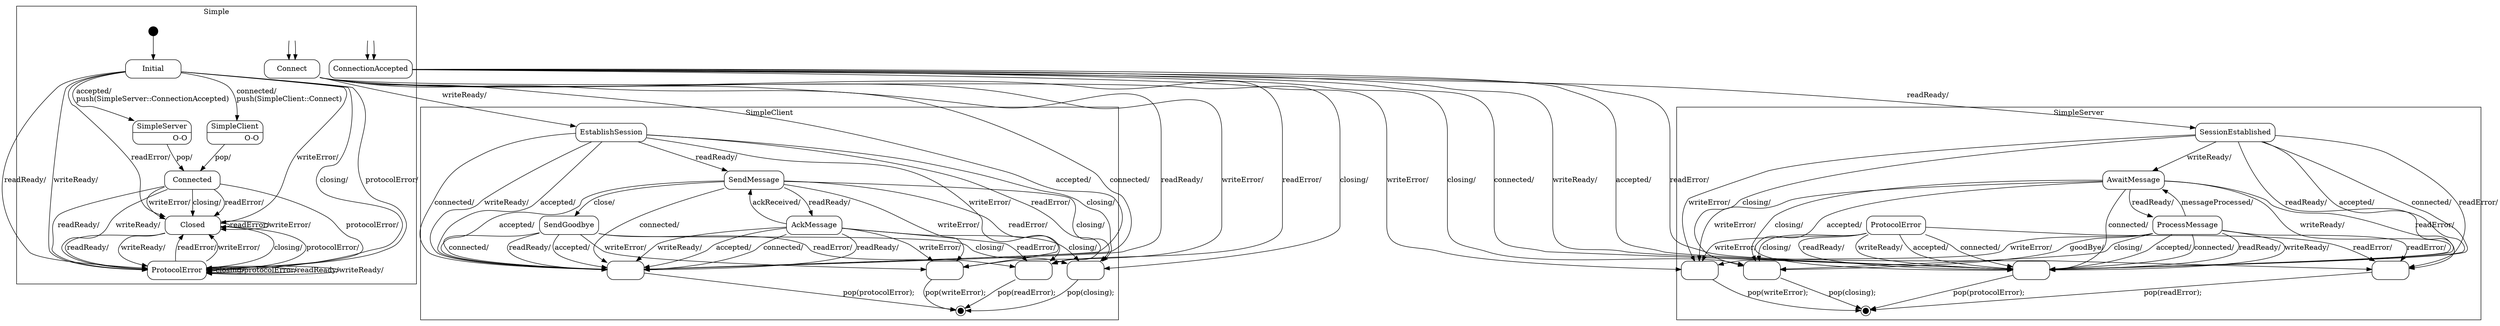 digraph SimpleProtocol {

    node
        [shape=Mrecord width=1.5];

    subgraph cluster_Simple {

        label="Simple";

        //
        // States (Nodes)
        //

        "Simple::Initial"
            [label="{Initial}"];

        "Simple::Connected"
            [label="{Connected}"];

        "Simple::Closed"
            [label="{Closed}"];

        "Simple::ProtocolError"
            [label="{ProtocolError}"];

        "Simple::Connected::SimpleClient"
            [label="{SimpleClient|O-O\r}"]

        "Simple::Connected::SimpleServer"
            [label="{SimpleServer|O-O\r}"]

        "%start"
            [label="" shape=circle style=filled fillcolor=black width=0.25];

        "push(SimpleClient::Connect)"
            [label="" shape=plaintext];

        "push(SimpleServer::ConnectionAccepted)"
            [label="" shape=plaintext];

        //
        // Transitions (Edges)
        //

        "Simple::Initial" -> "Simple::Connected::SimpleServer"
            [label="accepted/\lpush(SimpleServer::ConnectionAccepted)\l"];

        "Simple::Initial" -> "Simple::Connected::SimpleClient"
            [label="connected/\lpush(SimpleClient::Connect)\l"];

        "Simple::Initial" -> "Simple::ProtocolError"
            [label="closing/\l"];

        "Simple::Initial" -> "Simple::ProtocolError"
            [label="protocolError/\l"];

        "Simple::Initial" -> "Simple::Closed"
            [label="readError/\l"];

        "Simple::Initial" -> "Simple::Closed"
            [label="writeError/\l"];

        "Simple::Initial" -> "Simple::ProtocolError"
            [label="readReady/\l"];

        "Simple::Initial" -> "Simple::ProtocolError"
            [label="writeReady/\l"];

        "Simple::Connected" -> "Simple::Closed"
            [label="closing/\l"];

        "Simple::Connected" -> "Simple::Closed"
            [label="readError/\l"];

        "Simple::Connected" -> "Simple::Closed"
            [label="writeError/\l"];

        "Simple::Connected" -> "Simple::ProtocolError"
            [label="protocolError/\l"];

        "Simple::Connected" -> "Simple::ProtocolError"
            [label="readReady/\l"];

        "Simple::Connected" -> "Simple::ProtocolError"
            [label="writeReady/\l"];

        "Simple::Closed" -> "Simple::ProtocolError"
            [label="closing/\l"];

        "Simple::Closed" -> "Simple::ProtocolError"
            [label="protocolError/\l"];

        "Simple::Closed" -> "Simple::Closed"
            [label="readError/\l"];

        "Simple::Closed" -> "Simple::Closed"
            [label="writeError/\l"];

        "Simple::Closed" -> "Simple::ProtocolError"
            [label="readReady/\l"];

        "Simple::Closed" -> "Simple::ProtocolError"
            [label="writeReady/\l"];

        "Simple::ProtocolError" -> "Simple::ProtocolError"
            [label="closing/\l"];

        "Simple::ProtocolError" -> "Simple::ProtocolError"
            [label="protocolError/\l"];

        "Simple::ProtocolError" -> "Simple::Closed"
            [label="readError/\l"];

        "Simple::ProtocolError" -> "Simple::Closed"
            [label="writeError/\l"];

        "Simple::ProtocolError" -> "Simple::ProtocolError"
            [label="readReady/\l"];

        "Simple::ProtocolError" -> "Simple::ProtocolError"
            [label="writeReady/\l"];

        "Simple::Connected::SimpleClient" -> "Simple::Connected"
            [label="pop/"]

        "Simple::Connected::SimpleServer" -> "Simple::Connected"
            [label="pop/"]

        "%start" -> "Simple::Initial"

        "push(SimpleClient::Connect)" -> "SimpleClient::Connect"
            [arrowtail=odot];

        "push(SimpleServer::ConnectionAccepted)" -> "SimpleServer::ConnectionAccepted"
            [arrowtail=odot];
    }

    subgraph cluster_SimpleClient {

        label="SimpleClient";

        //
        // States (Nodes)
        //

        "SimpleClient::Connect"
            [label="{Connect}"];

        "SimpleClient::EstablishSession"
            [label="{EstablishSession}"];

        "SimpleClient::SendMessage"
            [label="{SendMessage}"];

        "SimpleClient::SendGoodbye"
            [label="{SendGoodbye}"];

        "SimpleClient::AckMessage"
            [label="{AckMessage}"];

        "SimpleClient::pop(readError)"
            [label="" width=1]

        "SimpleClient::pop(protocolError)"
            [label="" width=1]

        "SimpleClient::pop(writeError)"
            [label="" width=1]

        "SimpleClient::pop(closing)"
            [label="" width=1]

        "SimpleClient::%end"
            [label="" shape=doublecircle style=filled fillcolor=black width=0.15];

        "push(SimpleClient::Connect)"
            [label="" shape=plaintext];

        //
        // Transitions (Edges)
        //

        "SimpleClient::Connect" -> "SimpleClient::EstablishSession"
            [label="writeReady/\l"];

        "SimpleClient::Connect" -> "SimpleClient::pop(protocolError)"
            [label="accepted/\l"];

        "SimpleClient::Connect" -> "SimpleClient::pop(closing)"
            [label="closing/\l"];

        "SimpleClient::Connect" -> "SimpleClient::pop(protocolError)"
            [label="connected/\l"];

        "SimpleClient::Connect" -> "SimpleClient::pop(readError)"
            [label="readError/\l"];

        "SimpleClient::Connect" -> "SimpleClient::pop(writeError)"
            [label="writeError/\l"];

        "SimpleClient::Connect" -> "SimpleClient::pop(protocolError)"
            [label="readReady/\l"];

        "SimpleClient::EstablishSession" -> "SimpleClient::SendMessage"
            [label="readReady/\l"];

        "SimpleClient::EstablishSession" -> "SimpleClient::pop(protocolError)"
            [label="accepted/\l"];

        "SimpleClient::EstablishSession" -> "SimpleClient::pop(closing)"
            [label="closing/\l"];

        "SimpleClient::EstablishSession" -> "SimpleClient::pop(protocolError)"
            [label="connected/\l"];

        "SimpleClient::EstablishSession" -> "SimpleClient::pop(readError)"
            [label="readError/\l"];

        "SimpleClient::EstablishSession" -> "SimpleClient::pop(writeError)"
            [label="writeError/\l"];

        "SimpleClient::EstablishSession" -> "SimpleClient::pop(protocolError)"
            [label="writeReady/\l"];

        "SimpleClient::SendMessage" -> "SimpleClient::AckMessage"
            [label="readReady/\l"];

        "SimpleClient::SendMessage" -> "SimpleClient::SendGoodbye"
            [label="close/\l"];

        "SimpleClient::SendMessage" -> "SimpleClient::pop(protocolError)"
            [label="accepted/\l"];

        "SimpleClient::SendMessage" -> "SimpleClient::pop(closing)"
            [label="closing/\l"];

        "SimpleClient::SendMessage" -> "SimpleClient::pop(protocolError)"
            [label="connected/\l"];

        "SimpleClient::SendMessage" -> "SimpleClient::pop(readError)"
            [label="readError/\l"];

        "SimpleClient::SendMessage" -> "SimpleClient::pop(writeError)"
            [label="writeError/\l"];

        "SimpleClient::SendGoodbye" -> "SimpleClient::pop(closing)"
            [label="closing/\l"];

        "SimpleClient::SendGoodbye" -> "SimpleClient::pop(protocolError)"
            [label="accepted/\l"];

        "SimpleClient::SendGoodbye" -> "SimpleClient::pop(protocolError)"
            [label="connected/\l"];

        "SimpleClient::SendGoodbye" -> "SimpleClient::pop(readError)"
            [label="readError/\l"];

        "SimpleClient::SendGoodbye" -> "SimpleClient::pop(writeError)"
            [label="writeError/\l"];

        "SimpleClient::SendGoodbye" -> "SimpleClient::pop(protocolError)"
            [label="readReady/\l"];

        "SimpleClient::AckMessage" -> "SimpleClient::SendMessage"
            [label="ackReceived/\l"];

        "SimpleClient::AckMessage" -> "SimpleClient::pop(protocolError)"
            [label="accepted/\l"];

        "SimpleClient::AckMessage" -> "SimpleClient::pop(closing)"
            [label="closing/\l"];

        "SimpleClient::AckMessage" -> "SimpleClient::pop(protocolError)"
            [label="connected/\l"];

        "SimpleClient::AckMessage" -> "SimpleClient::pop(readError)"
            [label="readError/\l"];

        "SimpleClient::AckMessage" -> "SimpleClient::pop(writeError)"
            [label="writeError/\l"];

        "SimpleClient::AckMessage" -> "SimpleClient::pop(protocolError)"
            [label="readReady/\l"];

        "SimpleClient::AckMessage" -> "SimpleClient::pop(protocolError)"
            [label="writeReady/\l"];

        "SimpleClient::pop(readError)" -> "SimpleClient::%end"
            [label="pop(readError);\l"];

        "SimpleClient::pop(protocolError)" -> "SimpleClient::%end"
            [label="pop(protocolError);\l"];

        "SimpleClient::pop(writeError)" -> "SimpleClient::%end"
            [label="pop(writeError);\l"];

        "SimpleClient::pop(closing)" -> "SimpleClient::%end"
            [label="pop(closing);\l"];

        "push(SimpleClient::Connect)" -> "SimpleClient::Connect"
            [arrowtail=odot];
    }

    subgraph cluster_SimpleServer {

        label="SimpleServer";

        //
        // States (Nodes)
        //

        "SimpleServer::ConnectionAccepted"
            [label="{ConnectionAccepted}"];

        "SimpleServer::SessionEstablished"
            [label="{SessionEstablished}"];

        "SimpleServer::ProcessMessage"
            [label="{ProcessMessage}"];

        "SimpleServer::AwaitMessage"
            [label="{AwaitMessage}"];

        "SimpleServer::ProtocolError"
            [label="{ProtocolError}"];

        "SimpleServer::pop(readError)"
            [label="" width=1]

        "SimpleServer::pop(protocolError)"
            [label="" width=1]

        "SimpleServer::pop(writeError)"
            [label="" width=1]

        "SimpleServer::pop(closing)"
            [label="" width=1]

        "SimpleServer::%end"
            [label="" shape=doublecircle style=filled fillcolor=black width=0.15];

        "push(SimpleServer::ConnectionAccepted)"
            [label="" shape=plaintext];

        //
        // Transitions (Edges)
        //

        "SimpleServer::ConnectionAccepted" -> "SimpleServer::SessionEstablished"
            [label="readReady/\l"];

        "SimpleServer::ConnectionAccepted" -> "SimpleServer::pop(protocolError)"
            [label="accepted/\l"];

        "SimpleServer::ConnectionAccepted" -> "SimpleServer::pop(closing)"
            [label="closing/\l"];

        "SimpleServer::ConnectionAccepted" -> "SimpleServer::pop(protocolError)"
            [label="connected/\l"];

        "SimpleServer::ConnectionAccepted" -> "SimpleServer::pop(readError)"
            [label="readError/\l"];

        "SimpleServer::ConnectionAccepted" -> "SimpleServer::pop(writeError)"
            [label="writeError/\l"];

        "SimpleServer::ConnectionAccepted" -> "SimpleServer::pop(protocolError)"
            [label="writeReady/\l"];

        "SimpleServer::SessionEstablished" -> "SimpleServer::AwaitMessage"
            [label="writeReady/\l"];

        "SimpleServer::SessionEstablished" -> "SimpleServer::pop(protocolError)"
            [label="accepted/\l"];

        "SimpleServer::SessionEstablished" -> "SimpleServer::pop(closing)"
            [label="closing/\l"];

        "SimpleServer::SessionEstablished" -> "SimpleServer::pop(protocolError)"
            [label="connected/\l"];

        "SimpleServer::SessionEstablished" -> "SimpleServer::pop(readError)"
            [label="readError/\l"];

        "SimpleServer::SessionEstablished" -> "SimpleServer::pop(writeError)"
            [label="writeError/\l"];

        "SimpleServer::SessionEstablished" -> "SimpleServer::pop(protocolError)"
            [label="readReady/\l"];

        "SimpleServer::ProcessMessage" -> "SimpleServer::AwaitMessage"
            [label="messageProcessed/\l"];

        "SimpleServer::ProcessMessage" -> "SimpleServer::pop(closing)"
            [label="goodBye/\l"];

        "SimpleServer::ProcessMessage" -> "SimpleServer::pop(protocolError)"
            [label="accepted/\l"];

        "SimpleServer::ProcessMessage" -> "SimpleServer::pop(closing)"
            [label="closing/\l"];

        "SimpleServer::ProcessMessage" -> "SimpleServer::pop(protocolError)"
            [label="connected/\l"];

        "SimpleServer::ProcessMessage" -> "SimpleServer::pop(readError)"
            [label="readError/\l"];

        "SimpleServer::ProcessMessage" -> "SimpleServer::pop(writeError)"
            [label="writeError/\l"];

        "SimpleServer::ProcessMessage" -> "SimpleServer::pop(protocolError)"
            [label="readReady/\l"];

        "SimpleServer::ProcessMessage" -> "SimpleServer::pop(protocolError)"
            [label="writeReady/\l"];

        "SimpleServer::AwaitMessage" -> "SimpleServer::ProcessMessage"
            [label="readReady/\l"];

        "SimpleServer::AwaitMessage" -> "SimpleServer::pop(protocolError)"
            [label="accepted/\l"];

        "SimpleServer::AwaitMessage" -> "SimpleServer::pop(closing)"
            [label="closing/\l"];

        "SimpleServer::AwaitMessage" -> "SimpleServer::pop(protocolError)"
            [label="connected/\l"];

        "SimpleServer::AwaitMessage" -> "SimpleServer::pop(readError)"
            [label="readError/\l"];

        "SimpleServer::AwaitMessage" -> "SimpleServer::pop(writeError)"
            [label="writeError/\l"];

        "SimpleServer::AwaitMessage" -> "SimpleServer::pop(protocolError)"
            [label="writeReady/\l"];

        "SimpleServer::ProtocolError" -> "SimpleServer::pop(protocolError)"
            [label="accepted/\l"];

        "SimpleServer::ProtocolError" -> "SimpleServer::pop(closing)"
            [label="closing/\l"];

        "SimpleServer::ProtocolError" -> "SimpleServer::pop(protocolError)"
            [label="connected/\l"];

        "SimpleServer::ProtocolError" -> "SimpleServer::pop(readError)"
            [label="readError/\l"];

        "SimpleServer::ProtocolError" -> "SimpleServer::pop(writeError)"
            [label="writeError/\l"];

        "SimpleServer::ProtocolError" -> "SimpleServer::pop(protocolError)"
            [label="readReady/\l"];

        "SimpleServer::ProtocolError" -> "SimpleServer::pop(protocolError)"
            [label="writeReady/\l"];

        "SimpleServer::pop(readError)" -> "SimpleServer::%end"
            [label="pop(readError);\l"];

        "SimpleServer::pop(protocolError)" -> "SimpleServer::%end"
            [label="pop(protocolError);\l"];

        "SimpleServer::pop(writeError)" -> "SimpleServer::%end"
            [label="pop(writeError);\l"];

        "SimpleServer::pop(closing)" -> "SimpleServer::%end"
            [label="pop(closing);\l"];

        "push(SimpleServer::ConnectionAccepted)" -> "SimpleServer::ConnectionAccepted"
            [arrowtail=odot];
    }

}
